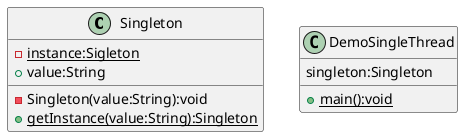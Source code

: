 @startuml
'https://plantuml.com/class-diagram
class Singleton{
    {static} - instance:Sigleton
    + value:String
    - Singleton(value:String):void
    {static} + getInstance(value:String):Singleton
}

class DemoSingleThread{
    singleton:Singleton
    {static} + main():void
}
@enduml